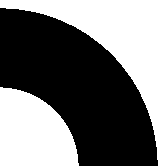 input boxes

% Goblin
beginfig(1);
 draw fullcircle scaled 3cm withpen pencircle scaled 1cm;
endfig;

% Illumint
beginfig(3);
 draw fullcircle scaled 3cm withpen pencircle scaled 1cm;
endfig;

% Daemon
beginfig(5);
 draw fullcircle scaled 3cm withpen pencircle scaled 1cm;
endfig;

% Shadow
beginfig(7);
 draw fullcircle scaled 3cm withpen pencircle scaled 1cm;
endfig;
end
